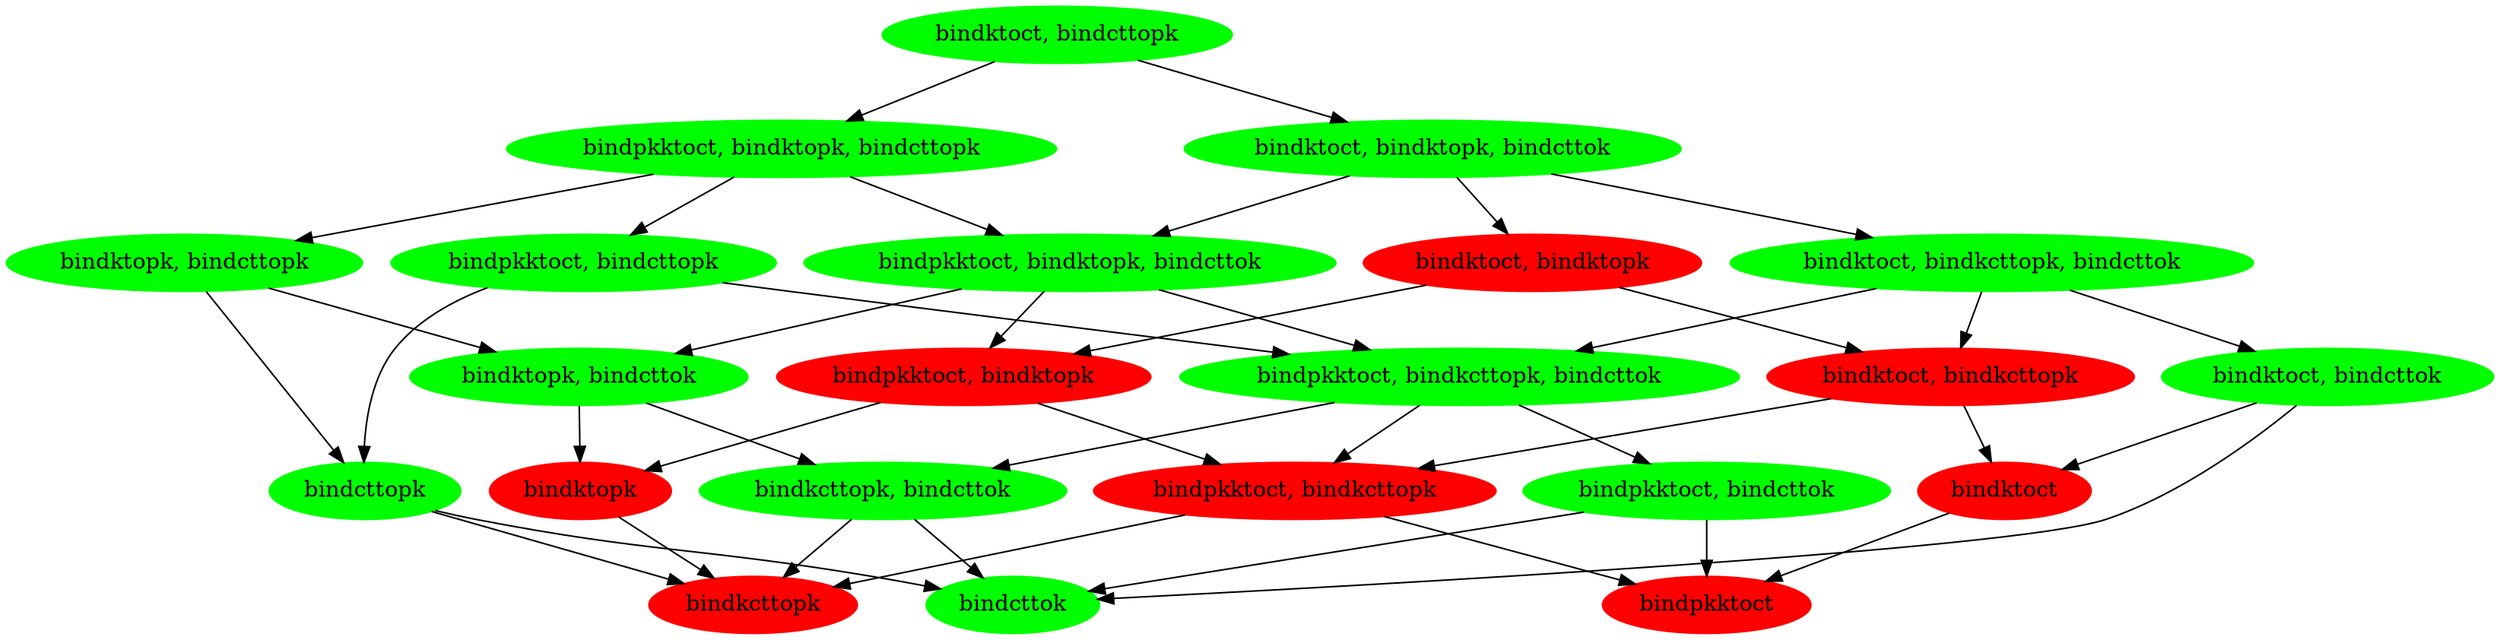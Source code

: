 // Sigma_Zero/Sigma.spthy_SK_Authentication_1713772782.804352
digraph {
	node [color=green style=filled]
	"bindktoct, bindcttopk" [label="bindktoct, bindcttopk"]
	node [color=green style=filled]
	"bindpkktoct, bindktopk, bindcttopk" [label="bindpkktoct, bindktopk, bindcttopk"]
	node [color=green style=filled]
	"bindktoct, bindktopk, bindcttok" [label="bindktoct, bindktopk, bindcttok"]
	node [color=green style=filled]
	"bindktopk, bindcttopk" [label="bindktopk, bindcttopk"]
	node [color=green style=filled]
	"bindpkktoct, bindcttopk" [label="bindpkktoct, bindcttopk"]
	node [color=green style=filled]
	"bindpkktoct, bindktopk, bindcttok" [label="bindpkktoct, bindktopk, bindcttok"]
	node [color=red style=filled]
	"bindktoct, bindktopk" [label="bindktoct, bindktopk"]
	node [color=green style=filled]
	"bindktoct, bindkcttopk, bindcttok" [label="bindktoct, bindkcttopk, bindcttok"]
	node [color=green style=filled]
	bindcttopk [label=bindcttopk]
	node [color=green style=filled]
	"bindktopk, bindcttok" [label="bindktopk, bindcttok"]
	node [color=green style=filled]
	"bindpkktoct, bindkcttopk, bindcttok" [label="bindpkktoct, bindkcttopk, bindcttok"]
	node [color=red style=filled]
	"bindpkktoct, bindktopk" [label="bindpkktoct, bindktopk"]
	node [color=red style=filled]
	"bindktoct, bindkcttopk" [label="bindktoct, bindkcttopk"]
	node [color=green style=filled]
	"bindktoct, bindcttok" [label="bindktoct, bindcttok"]
	node [color=green style=filled]
	"bindkcttopk, bindcttok" [label="bindkcttopk, bindcttok"]
	node [color=red style=filled]
	"bindpkktoct, bindkcttopk" [label="bindpkktoct, bindkcttopk"]
	node [color=green style=filled]
	"bindpkktoct, bindcttok" [label="bindpkktoct, bindcttok"]
	node [color=red style=filled]
	bindktoct [label=bindktoct]
	node [color=red style=filled]
	bindkcttopk [label=bindkcttopk]
	node [color=green style=filled]
	bindcttok [label=bindcttok]
	node [color=red style=filled]
	bindktopk [label=bindktopk]
	node [color=red style=filled]
	bindpkktoct [label=bindpkktoct]
	"bindktoct, bindcttopk" -> "bindpkktoct, bindktopk, bindcttopk"
	"bindktoct, bindcttopk" -> "bindktoct, bindktopk, bindcttok"
	"bindpkktoct, bindktopk, bindcttopk" -> "bindktopk, bindcttopk"
	"bindpkktoct, bindktopk, bindcttopk" -> "bindpkktoct, bindcttopk"
	"bindpkktoct, bindktopk, bindcttopk" -> "bindpkktoct, bindktopk, bindcttok"
	"bindktoct, bindktopk, bindcttok" -> "bindpkktoct, bindktopk, bindcttok"
	"bindktoct, bindktopk, bindcttok" -> "bindktoct, bindktopk"
	"bindktoct, bindktopk, bindcttok" -> "bindktoct, bindkcttopk, bindcttok"
	"bindktopk, bindcttopk" -> bindcttopk
	"bindktopk, bindcttopk" -> "bindktopk, bindcttok"
	"bindpkktoct, bindcttopk" -> bindcttopk
	"bindpkktoct, bindcttopk" -> "bindpkktoct, bindkcttopk, bindcttok"
	"bindpkktoct, bindktopk, bindcttok" -> "bindktopk, bindcttok"
	"bindpkktoct, bindktopk, bindcttok" -> "bindpkktoct, bindkcttopk, bindcttok"
	"bindpkktoct, bindktopk, bindcttok" -> "bindpkktoct, bindktopk"
	"bindktoct, bindktopk" -> "bindpkktoct, bindktopk"
	"bindktoct, bindktopk" -> "bindktoct, bindkcttopk"
	"bindktoct, bindkcttopk, bindcttok" -> "bindktoct, bindcttok"
	"bindktoct, bindkcttopk, bindcttok" -> "bindktoct, bindkcttopk"
	"bindktoct, bindkcttopk, bindcttok" -> "bindpkktoct, bindkcttopk, bindcttok"
	bindcttopk -> bindkcttopk
	bindcttopk -> bindcttok
	"bindktopk, bindcttok" -> "bindkcttopk, bindcttok"
	"bindktopk, bindcttok" -> bindktopk
	"bindpkktoct, bindkcttopk, bindcttok" -> "bindkcttopk, bindcttok"
	"bindpkktoct, bindkcttopk, bindcttok" -> "bindpkktoct, bindkcttopk"
	"bindpkktoct, bindkcttopk, bindcttok" -> "bindpkktoct, bindcttok"
	"bindpkktoct, bindktopk" -> "bindpkktoct, bindkcttopk"
	"bindpkktoct, bindktopk" -> bindktopk
	"bindktoct, bindkcttopk" -> "bindpkktoct, bindkcttopk"
	"bindktoct, bindkcttopk" -> bindktoct
	"bindktoct, bindcttok" -> bindktoct
	"bindktoct, bindcttok" -> bindcttok
	"bindkcttopk, bindcttok" -> bindkcttopk
	"bindkcttopk, bindcttok" -> bindcttok
	"bindpkktoct, bindkcttopk" -> bindkcttopk
	"bindpkktoct, bindkcttopk" -> bindpkktoct
	"bindpkktoct, bindcttok" -> bindcttok
	"bindpkktoct, bindcttok" -> bindpkktoct
	bindktoct -> bindpkktoct
	bindktopk -> bindkcttopk
}

